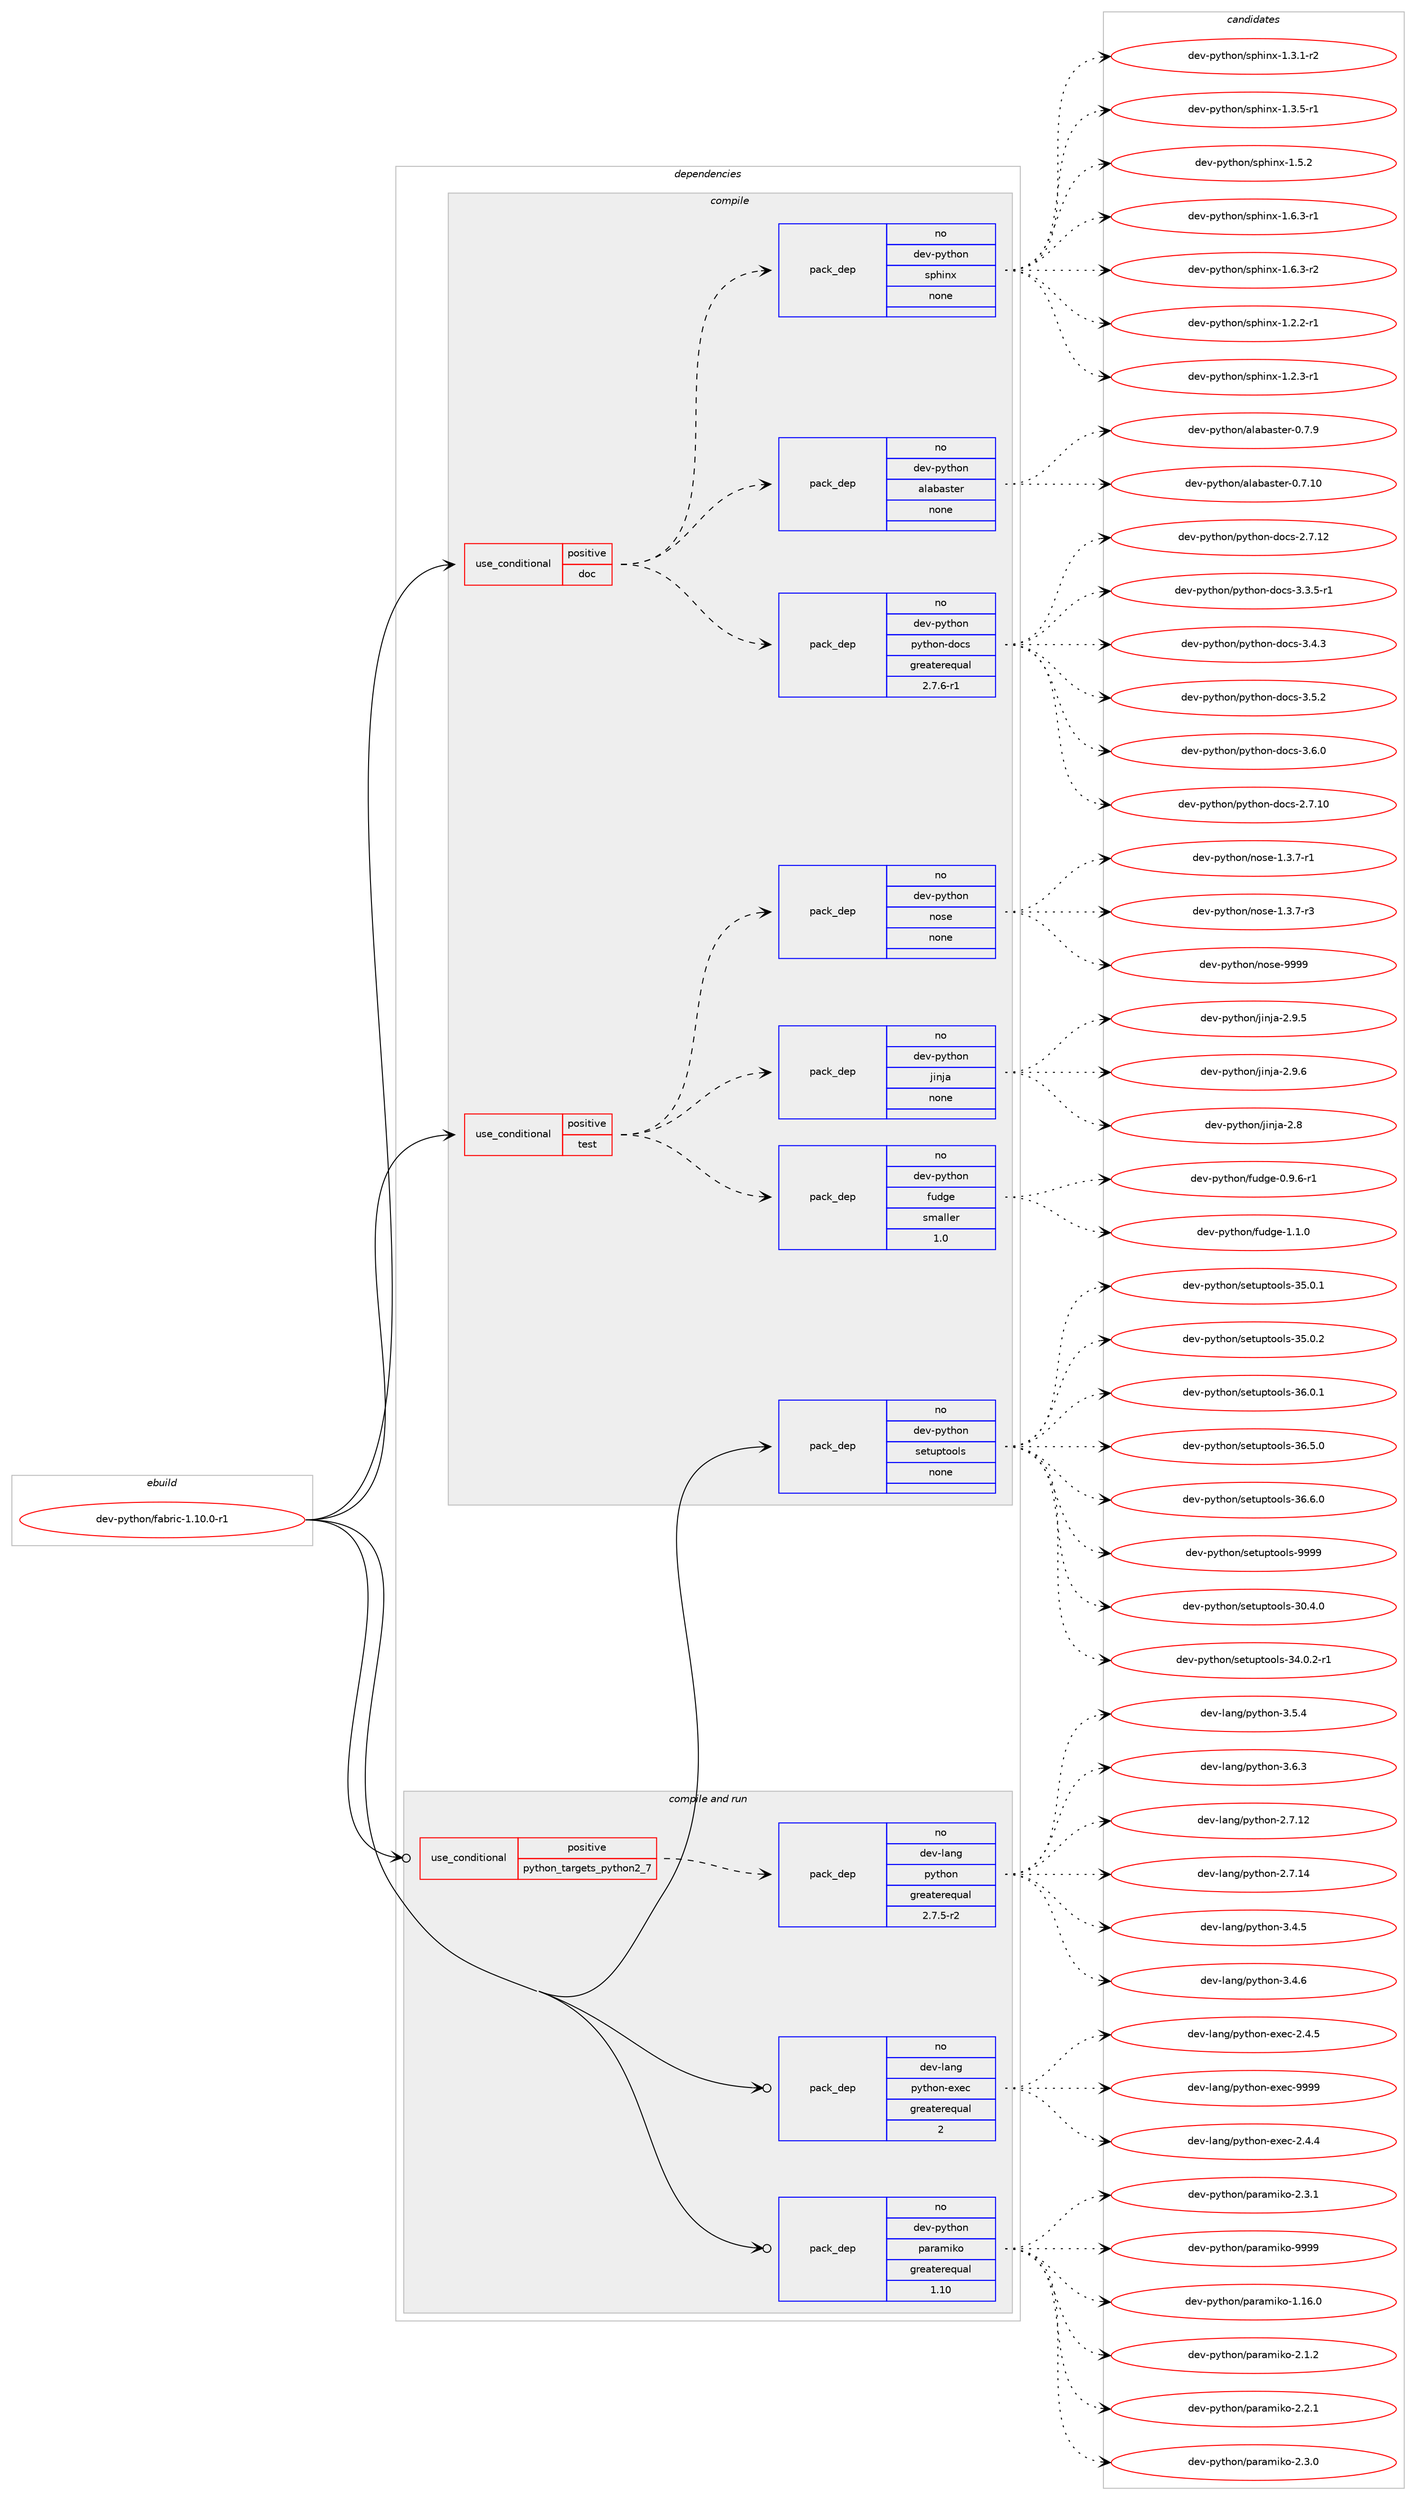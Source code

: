 digraph prolog {

# *************
# Graph options
# *************

newrank=true;
concentrate=true;
compound=true;
graph [rankdir=LR,fontname=Helvetica,fontsize=10,ranksep=1.5];#, ranksep=2.5, nodesep=0.2];
edge  [arrowhead=vee];
node  [fontname=Helvetica,fontsize=10];

# **********
# The ebuild
# **********

subgraph cluster_leftcol {
color=gray;
rank=same;
label=<<i>ebuild</i>>;
id [label="dev-python/fabric-1.10.0-r1", color=red, width=4, href="../dev-python/fabric-1.10.0-r1.svg"];
}

# ****************
# The dependencies
# ****************

subgraph cluster_midcol {
color=gray;
label=<<i>dependencies</i>>;
subgraph cluster_compile {
fillcolor="#eeeeee";
style=filled;
label=<<i>compile</i>>;
subgraph cond32533 {
dependency156530 [label=<<TABLE BORDER="0" CELLBORDER="1" CELLSPACING="0" CELLPADDING="4"><TR><TD ROWSPAN="3" CELLPADDING="10">use_conditional</TD></TR><TR><TD>positive</TD></TR><TR><TD>doc</TD></TR></TABLE>>, shape=none, color=red];
subgraph pack120160 {
dependency156531 [label=<<TABLE BORDER="0" CELLBORDER="1" CELLSPACING="0" CELLPADDING="4" WIDTH="220"><TR><TD ROWSPAN="6" CELLPADDING="30">pack_dep</TD></TR><TR><TD WIDTH="110">no</TD></TR><TR><TD>dev-python</TD></TR><TR><TD>sphinx</TD></TR><TR><TD>none</TD></TR><TR><TD></TD></TR></TABLE>>, shape=none, color=blue];
}
dependency156530:e -> dependency156531:w [weight=20,style="dashed",arrowhead="vee"];
subgraph pack120161 {
dependency156532 [label=<<TABLE BORDER="0" CELLBORDER="1" CELLSPACING="0" CELLPADDING="4" WIDTH="220"><TR><TD ROWSPAN="6" CELLPADDING="30">pack_dep</TD></TR><TR><TD WIDTH="110">no</TD></TR><TR><TD>dev-python</TD></TR><TR><TD>python-docs</TD></TR><TR><TD>greaterequal</TD></TR><TR><TD>2.7.6-r1</TD></TR></TABLE>>, shape=none, color=blue];
}
dependency156530:e -> dependency156532:w [weight=20,style="dashed",arrowhead="vee"];
subgraph pack120162 {
dependency156533 [label=<<TABLE BORDER="0" CELLBORDER="1" CELLSPACING="0" CELLPADDING="4" WIDTH="220"><TR><TD ROWSPAN="6" CELLPADDING="30">pack_dep</TD></TR><TR><TD WIDTH="110">no</TD></TR><TR><TD>dev-python</TD></TR><TR><TD>alabaster</TD></TR><TR><TD>none</TD></TR><TR><TD></TD></TR></TABLE>>, shape=none, color=blue];
}
dependency156530:e -> dependency156533:w [weight=20,style="dashed",arrowhead="vee"];
}
id:e -> dependency156530:w [weight=20,style="solid",arrowhead="vee"];
subgraph cond32534 {
dependency156534 [label=<<TABLE BORDER="0" CELLBORDER="1" CELLSPACING="0" CELLPADDING="4"><TR><TD ROWSPAN="3" CELLPADDING="10">use_conditional</TD></TR><TR><TD>positive</TD></TR><TR><TD>test</TD></TR></TABLE>>, shape=none, color=red];
subgraph pack120163 {
dependency156535 [label=<<TABLE BORDER="0" CELLBORDER="1" CELLSPACING="0" CELLPADDING="4" WIDTH="220"><TR><TD ROWSPAN="6" CELLPADDING="30">pack_dep</TD></TR><TR><TD WIDTH="110">no</TD></TR><TR><TD>dev-python</TD></TR><TR><TD>nose</TD></TR><TR><TD>none</TD></TR><TR><TD></TD></TR></TABLE>>, shape=none, color=blue];
}
dependency156534:e -> dependency156535:w [weight=20,style="dashed",arrowhead="vee"];
subgraph pack120164 {
dependency156536 [label=<<TABLE BORDER="0" CELLBORDER="1" CELLSPACING="0" CELLPADDING="4" WIDTH="220"><TR><TD ROWSPAN="6" CELLPADDING="30">pack_dep</TD></TR><TR><TD WIDTH="110">no</TD></TR><TR><TD>dev-python</TD></TR><TR><TD>fudge</TD></TR><TR><TD>smaller</TD></TR><TR><TD>1.0</TD></TR></TABLE>>, shape=none, color=blue];
}
dependency156534:e -> dependency156536:w [weight=20,style="dashed",arrowhead="vee"];
subgraph pack120165 {
dependency156537 [label=<<TABLE BORDER="0" CELLBORDER="1" CELLSPACING="0" CELLPADDING="4" WIDTH="220"><TR><TD ROWSPAN="6" CELLPADDING="30">pack_dep</TD></TR><TR><TD WIDTH="110">no</TD></TR><TR><TD>dev-python</TD></TR><TR><TD>jinja</TD></TR><TR><TD>none</TD></TR><TR><TD></TD></TR></TABLE>>, shape=none, color=blue];
}
dependency156534:e -> dependency156537:w [weight=20,style="dashed",arrowhead="vee"];
}
id:e -> dependency156534:w [weight=20,style="solid",arrowhead="vee"];
subgraph pack120166 {
dependency156538 [label=<<TABLE BORDER="0" CELLBORDER="1" CELLSPACING="0" CELLPADDING="4" WIDTH="220"><TR><TD ROWSPAN="6" CELLPADDING="30">pack_dep</TD></TR><TR><TD WIDTH="110">no</TD></TR><TR><TD>dev-python</TD></TR><TR><TD>setuptools</TD></TR><TR><TD>none</TD></TR><TR><TD></TD></TR></TABLE>>, shape=none, color=blue];
}
id:e -> dependency156538:w [weight=20,style="solid",arrowhead="vee"];
}
subgraph cluster_compileandrun {
fillcolor="#eeeeee";
style=filled;
label=<<i>compile and run</i>>;
subgraph cond32535 {
dependency156539 [label=<<TABLE BORDER="0" CELLBORDER="1" CELLSPACING="0" CELLPADDING="4"><TR><TD ROWSPAN="3" CELLPADDING="10">use_conditional</TD></TR><TR><TD>positive</TD></TR><TR><TD>python_targets_python2_7</TD></TR></TABLE>>, shape=none, color=red];
subgraph pack120167 {
dependency156540 [label=<<TABLE BORDER="0" CELLBORDER="1" CELLSPACING="0" CELLPADDING="4" WIDTH="220"><TR><TD ROWSPAN="6" CELLPADDING="30">pack_dep</TD></TR><TR><TD WIDTH="110">no</TD></TR><TR><TD>dev-lang</TD></TR><TR><TD>python</TD></TR><TR><TD>greaterequal</TD></TR><TR><TD>2.7.5-r2</TD></TR></TABLE>>, shape=none, color=blue];
}
dependency156539:e -> dependency156540:w [weight=20,style="dashed",arrowhead="vee"];
}
id:e -> dependency156539:w [weight=20,style="solid",arrowhead="odotvee"];
subgraph pack120168 {
dependency156541 [label=<<TABLE BORDER="0" CELLBORDER="1" CELLSPACING="0" CELLPADDING="4" WIDTH="220"><TR><TD ROWSPAN="6" CELLPADDING="30">pack_dep</TD></TR><TR><TD WIDTH="110">no</TD></TR><TR><TD>dev-lang</TD></TR><TR><TD>python-exec</TD></TR><TR><TD>greaterequal</TD></TR><TR><TD>2</TD></TR></TABLE>>, shape=none, color=blue];
}
id:e -> dependency156541:w [weight=20,style="solid",arrowhead="odotvee"];
subgraph pack120169 {
dependency156542 [label=<<TABLE BORDER="0" CELLBORDER="1" CELLSPACING="0" CELLPADDING="4" WIDTH="220"><TR><TD ROWSPAN="6" CELLPADDING="30">pack_dep</TD></TR><TR><TD WIDTH="110">no</TD></TR><TR><TD>dev-python</TD></TR><TR><TD>paramiko</TD></TR><TR><TD>greaterequal</TD></TR><TR><TD>1.10</TD></TR></TABLE>>, shape=none, color=blue];
}
id:e -> dependency156542:w [weight=20,style="solid",arrowhead="odotvee"];
}
subgraph cluster_run {
fillcolor="#eeeeee";
style=filled;
label=<<i>run</i>>;
}
}

# **************
# The candidates
# **************

subgraph cluster_choices {
rank=same;
color=gray;
label=<<i>candidates</i>>;

subgraph choice120160 {
color=black;
nodesep=1;
choice10010111845112121116104111110471151121041051101204549465046504511449 [label="dev-python/sphinx-1.2.2-r1", color=red, width=4,href="../dev-python/sphinx-1.2.2-r1.svg"];
choice10010111845112121116104111110471151121041051101204549465046514511449 [label="dev-python/sphinx-1.2.3-r1", color=red, width=4,href="../dev-python/sphinx-1.2.3-r1.svg"];
choice10010111845112121116104111110471151121041051101204549465146494511450 [label="dev-python/sphinx-1.3.1-r2", color=red, width=4,href="../dev-python/sphinx-1.3.1-r2.svg"];
choice10010111845112121116104111110471151121041051101204549465146534511449 [label="dev-python/sphinx-1.3.5-r1", color=red, width=4,href="../dev-python/sphinx-1.3.5-r1.svg"];
choice1001011184511212111610411111047115112104105110120454946534650 [label="dev-python/sphinx-1.5.2", color=red, width=4,href="../dev-python/sphinx-1.5.2.svg"];
choice10010111845112121116104111110471151121041051101204549465446514511449 [label="dev-python/sphinx-1.6.3-r1", color=red, width=4,href="../dev-python/sphinx-1.6.3-r1.svg"];
choice10010111845112121116104111110471151121041051101204549465446514511450 [label="dev-python/sphinx-1.6.3-r2", color=red, width=4,href="../dev-python/sphinx-1.6.3-r2.svg"];
dependency156531:e -> choice10010111845112121116104111110471151121041051101204549465046504511449:w [style=dotted,weight="100"];
dependency156531:e -> choice10010111845112121116104111110471151121041051101204549465046514511449:w [style=dotted,weight="100"];
dependency156531:e -> choice10010111845112121116104111110471151121041051101204549465146494511450:w [style=dotted,weight="100"];
dependency156531:e -> choice10010111845112121116104111110471151121041051101204549465146534511449:w [style=dotted,weight="100"];
dependency156531:e -> choice1001011184511212111610411111047115112104105110120454946534650:w [style=dotted,weight="100"];
dependency156531:e -> choice10010111845112121116104111110471151121041051101204549465446514511449:w [style=dotted,weight="100"];
dependency156531:e -> choice10010111845112121116104111110471151121041051101204549465446514511450:w [style=dotted,weight="100"];
}
subgraph choice120161 {
color=black;
nodesep=1;
choice1001011184511212111610411111047112121116104111110451001119911545504655464948 [label="dev-python/python-docs-2.7.10", color=red, width=4,href="../dev-python/python-docs-2.7.10.svg"];
choice1001011184511212111610411111047112121116104111110451001119911545504655464950 [label="dev-python/python-docs-2.7.12", color=red, width=4,href="../dev-python/python-docs-2.7.12.svg"];
choice100101118451121211161041111104711212111610411111045100111991154551465146534511449 [label="dev-python/python-docs-3.3.5-r1", color=red, width=4,href="../dev-python/python-docs-3.3.5-r1.svg"];
choice10010111845112121116104111110471121211161041111104510011199115455146524651 [label="dev-python/python-docs-3.4.3", color=red, width=4,href="../dev-python/python-docs-3.4.3.svg"];
choice10010111845112121116104111110471121211161041111104510011199115455146534650 [label="dev-python/python-docs-3.5.2", color=red, width=4,href="../dev-python/python-docs-3.5.2.svg"];
choice10010111845112121116104111110471121211161041111104510011199115455146544648 [label="dev-python/python-docs-3.6.0", color=red, width=4,href="../dev-python/python-docs-3.6.0.svg"];
dependency156532:e -> choice1001011184511212111610411111047112121116104111110451001119911545504655464948:w [style=dotted,weight="100"];
dependency156532:e -> choice1001011184511212111610411111047112121116104111110451001119911545504655464950:w [style=dotted,weight="100"];
dependency156532:e -> choice100101118451121211161041111104711212111610411111045100111991154551465146534511449:w [style=dotted,weight="100"];
dependency156532:e -> choice10010111845112121116104111110471121211161041111104510011199115455146524651:w [style=dotted,weight="100"];
dependency156532:e -> choice10010111845112121116104111110471121211161041111104510011199115455146534650:w [style=dotted,weight="100"];
dependency156532:e -> choice10010111845112121116104111110471121211161041111104510011199115455146544648:w [style=dotted,weight="100"];
}
subgraph choice120162 {
color=black;
nodesep=1;
choice10010111845112121116104111110479710897989711511610111445484655464948 [label="dev-python/alabaster-0.7.10", color=red, width=4,href="../dev-python/alabaster-0.7.10.svg"];
choice100101118451121211161041111104797108979897115116101114454846554657 [label="dev-python/alabaster-0.7.9", color=red, width=4,href="../dev-python/alabaster-0.7.9.svg"];
dependency156533:e -> choice10010111845112121116104111110479710897989711511610111445484655464948:w [style=dotted,weight="100"];
dependency156533:e -> choice100101118451121211161041111104797108979897115116101114454846554657:w [style=dotted,weight="100"];
}
subgraph choice120163 {
color=black;
nodesep=1;
choice10010111845112121116104111110471101111151014549465146554511449 [label="dev-python/nose-1.3.7-r1", color=red, width=4,href="../dev-python/nose-1.3.7-r1.svg"];
choice10010111845112121116104111110471101111151014549465146554511451 [label="dev-python/nose-1.3.7-r3", color=red, width=4,href="../dev-python/nose-1.3.7-r3.svg"];
choice10010111845112121116104111110471101111151014557575757 [label="dev-python/nose-9999", color=red, width=4,href="../dev-python/nose-9999.svg"];
dependency156535:e -> choice10010111845112121116104111110471101111151014549465146554511449:w [style=dotted,weight="100"];
dependency156535:e -> choice10010111845112121116104111110471101111151014549465146554511451:w [style=dotted,weight="100"];
dependency156535:e -> choice10010111845112121116104111110471101111151014557575757:w [style=dotted,weight="100"];
}
subgraph choice120164 {
color=black;
nodesep=1;
choice10010111845112121116104111110471021171001031014548465746544511449 [label="dev-python/fudge-0.9.6-r1", color=red, width=4,href="../dev-python/fudge-0.9.6-r1.svg"];
choice1001011184511212111610411111047102117100103101454946494648 [label="dev-python/fudge-1.1.0", color=red, width=4,href="../dev-python/fudge-1.1.0.svg"];
dependency156536:e -> choice10010111845112121116104111110471021171001031014548465746544511449:w [style=dotted,weight="100"];
dependency156536:e -> choice1001011184511212111610411111047102117100103101454946494648:w [style=dotted,weight="100"];
}
subgraph choice120165 {
color=black;
nodesep=1;
choice10010111845112121116104111110471061051101069745504656 [label="dev-python/jinja-2.8", color=red, width=4,href="../dev-python/jinja-2.8.svg"];
choice100101118451121211161041111104710610511010697455046574653 [label="dev-python/jinja-2.9.5", color=red, width=4,href="../dev-python/jinja-2.9.5.svg"];
choice100101118451121211161041111104710610511010697455046574654 [label="dev-python/jinja-2.9.6", color=red, width=4,href="../dev-python/jinja-2.9.6.svg"];
dependency156537:e -> choice10010111845112121116104111110471061051101069745504656:w [style=dotted,weight="100"];
dependency156537:e -> choice100101118451121211161041111104710610511010697455046574653:w [style=dotted,weight="100"];
dependency156537:e -> choice100101118451121211161041111104710610511010697455046574654:w [style=dotted,weight="100"];
}
subgraph choice120166 {
color=black;
nodesep=1;
choice100101118451121211161041111104711510111611711211611111110811545514846524648 [label="dev-python/setuptools-30.4.0", color=red, width=4,href="../dev-python/setuptools-30.4.0.svg"];
choice1001011184511212111610411111047115101116117112116111111108115455152464846504511449 [label="dev-python/setuptools-34.0.2-r1", color=red, width=4,href="../dev-python/setuptools-34.0.2-r1.svg"];
choice100101118451121211161041111104711510111611711211611111110811545515346484649 [label="dev-python/setuptools-35.0.1", color=red, width=4,href="../dev-python/setuptools-35.0.1.svg"];
choice100101118451121211161041111104711510111611711211611111110811545515346484650 [label="dev-python/setuptools-35.0.2", color=red, width=4,href="../dev-python/setuptools-35.0.2.svg"];
choice100101118451121211161041111104711510111611711211611111110811545515446484649 [label="dev-python/setuptools-36.0.1", color=red, width=4,href="../dev-python/setuptools-36.0.1.svg"];
choice100101118451121211161041111104711510111611711211611111110811545515446534648 [label="dev-python/setuptools-36.5.0", color=red, width=4,href="../dev-python/setuptools-36.5.0.svg"];
choice100101118451121211161041111104711510111611711211611111110811545515446544648 [label="dev-python/setuptools-36.6.0", color=red, width=4,href="../dev-python/setuptools-36.6.0.svg"];
choice10010111845112121116104111110471151011161171121161111111081154557575757 [label="dev-python/setuptools-9999", color=red, width=4,href="../dev-python/setuptools-9999.svg"];
dependency156538:e -> choice100101118451121211161041111104711510111611711211611111110811545514846524648:w [style=dotted,weight="100"];
dependency156538:e -> choice1001011184511212111610411111047115101116117112116111111108115455152464846504511449:w [style=dotted,weight="100"];
dependency156538:e -> choice100101118451121211161041111104711510111611711211611111110811545515346484649:w [style=dotted,weight="100"];
dependency156538:e -> choice100101118451121211161041111104711510111611711211611111110811545515346484650:w [style=dotted,weight="100"];
dependency156538:e -> choice100101118451121211161041111104711510111611711211611111110811545515446484649:w [style=dotted,weight="100"];
dependency156538:e -> choice100101118451121211161041111104711510111611711211611111110811545515446534648:w [style=dotted,weight="100"];
dependency156538:e -> choice100101118451121211161041111104711510111611711211611111110811545515446544648:w [style=dotted,weight="100"];
dependency156538:e -> choice10010111845112121116104111110471151011161171121161111111081154557575757:w [style=dotted,weight="100"];
}
subgraph choice120167 {
color=black;
nodesep=1;
choice10010111845108971101034711212111610411111045504655464950 [label="dev-lang/python-2.7.12", color=red, width=4,href="../dev-lang/python-2.7.12.svg"];
choice10010111845108971101034711212111610411111045504655464952 [label="dev-lang/python-2.7.14", color=red, width=4,href="../dev-lang/python-2.7.14.svg"];
choice100101118451089711010347112121116104111110455146524653 [label="dev-lang/python-3.4.5", color=red, width=4,href="../dev-lang/python-3.4.5.svg"];
choice100101118451089711010347112121116104111110455146524654 [label="dev-lang/python-3.4.6", color=red, width=4,href="../dev-lang/python-3.4.6.svg"];
choice100101118451089711010347112121116104111110455146534652 [label="dev-lang/python-3.5.4", color=red, width=4,href="../dev-lang/python-3.5.4.svg"];
choice100101118451089711010347112121116104111110455146544651 [label="dev-lang/python-3.6.3", color=red, width=4,href="../dev-lang/python-3.6.3.svg"];
dependency156540:e -> choice10010111845108971101034711212111610411111045504655464950:w [style=dotted,weight="100"];
dependency156540:e -> choice10010111845108971101034711212111610411111045504655464952:w [style=dotted,weight="100"];
dependency156540:e -> choice100101118451089711010347112121116104111110455146524653:w [style=dotted,weight="100"];
dependency156540:e -> choice100101118451089711010347112121116104111110455146524654:w [style=dotted,weight="100"];
dependency156540:e -> choice100101118451089711010347112121116104111110455146534652:w [style=dotted,weight="100"];
dependency156540:e -> choice100101118451089711010347112121116104111110455146544651:w [style=dotted,weight="100"];
}
subgraph choice120168 {
color=black;
nodesep=1;
choice1001011184510897110103471121211161041111104510112010199455046524652 [label="dev-lang/python-exec-2.4.4", color=red, width=4,href="../dev-lang/python-exec-2.4.4.svg"];
choice1001011184510897110103471121211161041111104510112010199455046524653 [label="dev-lang/python-exec-2.4.5", color=red, width=4,href="../dev-lang/python-exec-2.4.5.svg"];
choice10010111845108971101034711212111610411111045101120101994557575757 [label="dev-lang/python-exec-9999", color=red, width=4,href="../dev-lang/python-exec-9999.svg"];
dependency156541:e -> choice1001011184510897110103471121211161041111104510112010199455046524652:w [style=dotted,weight="100"];
dependency156541:e -> choice1001011184510897110103471121211161041111104510112010199455046524653:w [style=dotted,weight="100"];
dependency156541:e -> choice10010111845108971101034711212111610411111045101120101994557575757:w [style=dotted,weight="100"];
}
subgraph choice120169 {
color=black;
nodesep=1;
choice1001011184511212111610411111047112971149710910510711145494649544648 [label="dev-python/paramiko-1.16.0", color=red, width=4,href="../dev-python/paramiko-1.16.0.svg"];
choice10010111845112121116104111110471129711497109105107111455046494650 [label="dev-python/paramiko-2.1.2", color=red, width=4,href="../dev-python/paramiko-2.1.2.svg"];
choice10010111845112121116104111110471129711497109105107111455046504649 [label="dev-python/paramiko-2.2.1", color=red, width=4,href="../dev-python/paramiko-2.2.1.svg"];
choice10010111845112121116104111110471129711497109105107111455046514648 [label="dev-python/paramiko-2.3.0", color=red, width=4,href="../dev-python/paramiko-2.3.0.svg"];
choice10010111845112121116104111110471129711497109105107111455046514649 [label="dev-python/paramiko-2.3.1", color=red, width=4,href="../dev-python/paramiko-2.3.1.svg"];
choice100101118451121211161041111104711297114971091051071114557575757 [label="dev-python/paramiko-9999", color=red, width=4,href="../dev-python/paramiko-9999.svg"];
dependency156542:e -> choice1001011184511212111610411111047112971149710910510711145494649544648:w [style=dotted,weight="100"];
dependency156542:e -> choice10010111845112121116104111110471129711497109105107111455046494650:w [style=dotted,weight="100"];
dependency156542:e -> choice10010111845112121116104111110471129711497109105107111455046504649:w [style=dotted,weight="100"];
dependency156542:e -> choice10010111845112121116104111110471129711497109105107111455046514648:w [style=dotted,weight="100"];
dependency156542:e -> choice10010111845112121116104111110471129711497109105107111455046514649:w [style=dotted,weight="100"];
dependency156542:e -> choice100101118451121211161041111104711297114971091051071114557575757:w [style=dotted,weight="100"];
}
}

}
